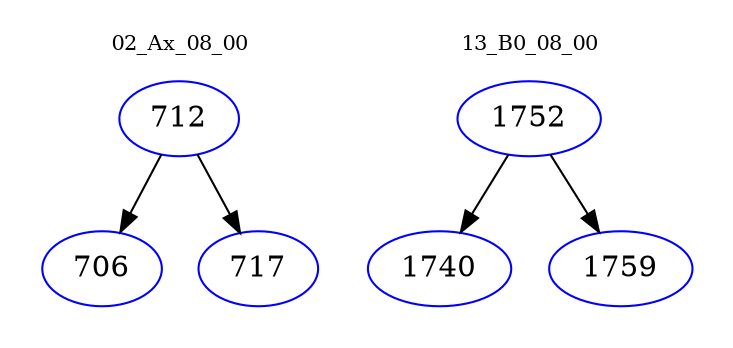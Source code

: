 digraph{
subgraph cluster_0 {
color = white
label = "02_Ax_08_00";
fontsize=10;
T0_712 [label="712", color="blue"]
T0_712 -> T0_706 [color="black"]
T0_706 [label="706", color="blue"]
T0_712 -> T0_717 [color="black"]
T0_717 [label="717", color="blue"]
}
subgraph cluster_1 {
color = white
label = "13_B0_08_00";
fontsize=10;
T1_1752 [label="1752", color="blue"]
T1_1752 -> T1_1740 [color="black"]
T1_1740 [label="1740", color="blue"]
T1_1752 -> T1_1759 [color="black"]
T1_1759 [label="1759", color="blue"]
}
}
